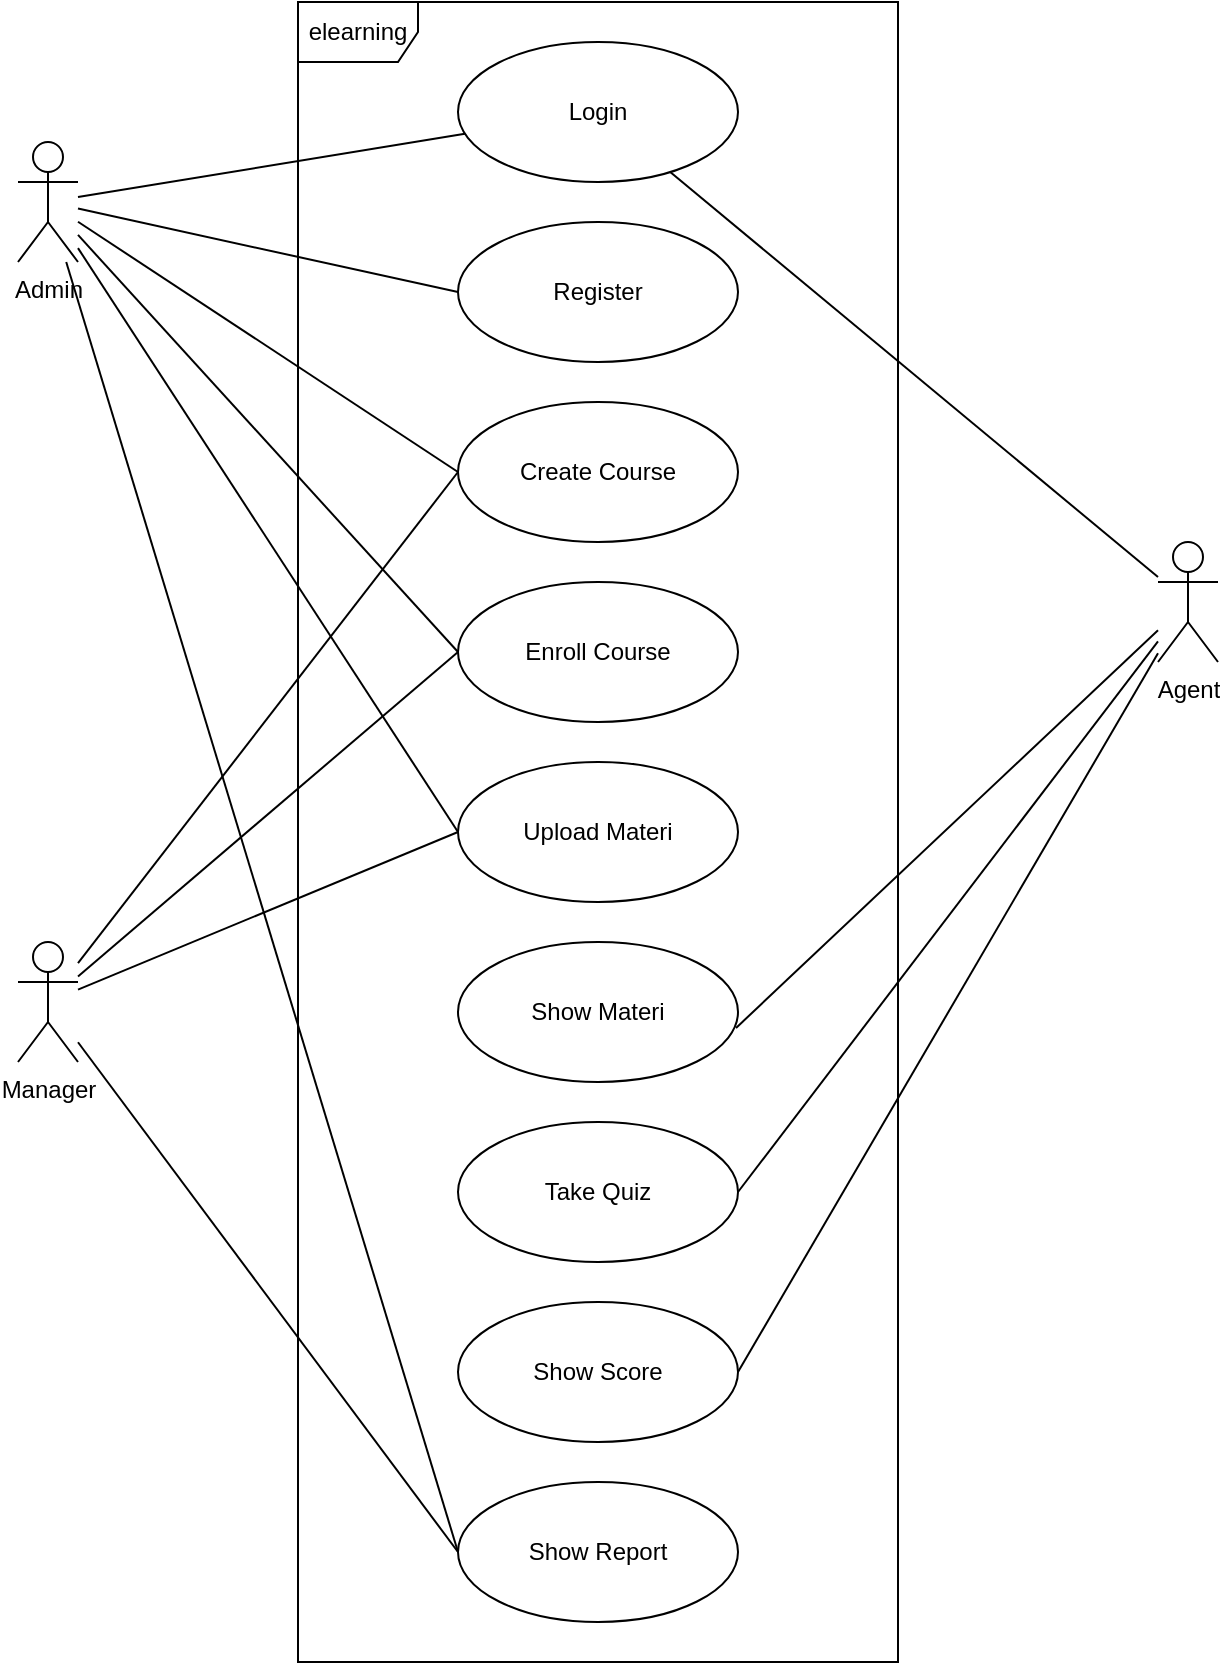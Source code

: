 <mxfile version="14.2.6" type="github">
  <diagram name="Page-1" id="e7e014a7-5840-1c2e-5031-d8a46d1fe8dd">
    <mxGraphModel dx="868" dy="425" grid="1" gridSize="10" guides="1" tooltips="1" connect="1" arrows="1" fold="1" page="1" pageScale="1" pageWidth="1169" pageHeight="826" background="#ffffff" math="0" shadow="0">
      <root>
        <mxCell id="0" />
        <mxCell id="1" parent="0" />
        <mxCell id="BGA0kTI30EkoPx7SGpGE-41" value="elearning" style="shape=umlFrame;whiteSpace=wrap;html=1;" vertex="1" parent="1">
          <mxGeometry x="330" y="140" width="300" height="830" as="geometry" />
        </mxCell>
        <mxCell id="BGA0kTI30EkoPx7SGpGE-48" style="rounded=0;orthogonalLoop=1;jettySize=auto;html=1;endArrow=none;endFill=0;" edge="1" parent="1" source="BGA0kTI30EkoPx7SGpGE-42" target="BGA0kTI30EkoPx7SGpGE-45">
          <mxGeometry relative="1" as="geometry" />
        </mxCell>
        <mxCell id="BGA0kTI30EkoPx7SGpGE-49" style="edgeStyle=none;rounded=0;orthogonalLoop=1;jettySize=auto;html=1;entryX=0;entryY=0.5;entryDx=0;entryDy=0;endArrow=none;endFill=0;" edge="1" parent="1" source="BGA0kTI30EkoPx7SGpGE-42" target="BGA0kTI30EkoPx7SGpGE-46">
          <mxGeometry relative="1" as="geometry" />
        </mxCell>
        <mxCell id="BGA0kTI30EkoPx7SGpGE-54" style="edgeStyle=none;rounded=0;orthogonalLoop=1;jettySize=auto;html=1;entryX=0;entryY=0.5;entryDx=0;entryDy=0;endArrow=none;endFill=0;" edge="1" parent="1" source="BGA0kTI30EkoPx7SGpGE-42" target="BGA0kTI30EkoPx7SGpGE-51">
          <mxGeometry relative="1" as="geometry" />
        </mxCell>
        <mxCell id="BGA0kTI30EkoPx7SGpGE-57" style="edgeStyle=none;rounded=0;orthogonalLoop=1;jettySize=auto;html=1;entryX=0;entryY=0.5;entryDx=0;entryDy=0;endArrow=none;endFill=0;" edge="1" parent="1" source="BGA0kTI30EkoPx7SGpGE-42" target="BGA0kTI30EkoPx7SGpGE-52">
          <mxGeometry relative="1" as="geometry" />
        </mxCell>
        <mxCell id="BGA0kTI30EkoPx7SGpGE-59" style="edgeStyle=none;rounded=0;orthogonalLoop=1;jettySize=auto;html=1;entryX=0;entryY=0.5;entryDx=0;entryDy=0;endArrow=none;endFill=0;" edge="1" parent="1" source="BGA0kTI30EkoPx7SGpGE-42" target="BGA0kTI30EkoPx7SGpGE-58">
          <mxGeometry relative="1" as="geometry" />
        </mxCell>
        <mxCell id="BGA0kTI30EkoPx7SGpGE-69" style="edgeStyle=none;rounded=0;orthogonalLoop=1;jettySize=auto;html=1;entryX=0;entryY=0.5;entryDx=0;entryDy=0;endArrow=none;endFill=0;" edge="1" parent="1" source="BGA0kTI30EkoPx7SGpGE-42" target="BGA0kTI30EkoPx7SGpGE-67">
          <mxGeometry relative="1" as="geometry" />
        </mxCell>
        <mxCell id="BGA0kTI30EkoPx7SGpGE-42" value="Admin" style="shape=umlActor;verticalLabelPosition=bottom;verticalAlign=top;html=1;" vertex="1" parent="1">
          <mxGeometry x="190" y="210" width="30" height="60" as="geometry" />
        </mxCell>
        <mxCell id="BGA0kTI30EkoPx7SGpGE-55" style="edgeStyle=none;rounded=0;orthogonalLoop=1;jettySize=auto;html=1;entryX=0;entryY=0.5;entryDx=0;entryDy=0;endArrow=none;endFill=0;" edge="1" parent="1" source="BGA0kTI30EkoPx7SGpGE-43" target="BGA0kTI30EkoPx7SGpGE-51">
          <mxGeometry relative="1" as="geometry" />
        </mxCell>
        <mxCell id="BGA0kTI30EkoPx7SGpGE-56" style="edgeStyle=none;rounded=0;orthogonalLoop=1;jettySize=auto;html=1;entryX=0;entryY=0.5;entryDx=0;entryDy=0;endArrow=none;endFill=0;" edge="1" parent="1" source="BGA0kTI30EkoPx7SGpGE-43" target="BGA0kTI30EkoPx7SGpGE-52">
          <mxGeometry relative="1" as="geometry" />
        </mxCell>
        <mxCell id="BGA0kTI30EkoPx7SGpGE-60" style="edgeStyle=none;rounded=0;orthogonalLoop=1;jettySize=auto;html=1;entryX=0;entryY=0.5;entryDx=0;entryDy=0;endArrow=none;endFill=0;" edge="1" parent="1" source="BGA0kTI30EkoPx7SGpGE-43" target="BGA0kTI30EkoPx7SGpGE-58">
          <mxGeometry relative="1" as="geometry" />
        </mxCell>
        <mxCell id="BGA0kTI30EkoPx7SGpGE-68" style="edgeStyle=none;rounded=0;orthogonalLoop=1;jettySize=auto;html=1;entryX=0;entryY=0.5;entryDx=0;entryDy=0;endArrow=none;endFill=0;" edge="1" parent="1" source="BGA0kTI30EkoPx7SGpGE-43" target="BGA0kTI30EkoPx7SGpGE-67">
          <mxGeometry relative="1" as="geometry" />
        </mxCell>
        <mxCell id="BGA0kTI30EkoPx7SGpGE-43" value="Manager" style="shape=umlActor;verticalLabelPosition=bottom;verticalAlign=top;html=1;" vertex="1" parent="1">
          <mxGeometry x="190" y="610" width="30" height="60" as="geometry" />
        </mxCell>
        <mxCell id="BGA0kTI30EkoPx7SGpGE-50" style="edgeStyle=none;rounded=0;orthogonalLoop=1;jettySize=auto;html=1;endArrow=none;endFill=0;" edge="1" parent="1" source="BGA0kTI30EkoPx7SGpGE-44" target="BGA0kTI30EkoPx7SGpGE-45">
          <mxGeometry relative="1" as="geometry" />
        </mxCell>
        <mxCell id="BGA0kTI30EkoPx7SGpGE-62" style="edgeStyle=none;rounded=0;orthogonalLoop=1;jettySize=auto;html=1;entryX=0.993;entryY=0.614;entryDx=0;entryDy=0;entryPerimeter=0;endArrow=none;endFill=0;" edge="1" parent="1" source="BGA0kTI30EkoPx7SGpGE-44" target="BGA0kTI30EkoPx7SGpGE-61">
          <mxGeometry relative="1" as="geometry" />
        </mxCell>
        <mxCell id="BGA0kTI30EkoPx7SGpGE-64" style="edgeStyle=none;rounded=0;orthogonalLoop=1;jettySize=auto;html=1;entryX=1;entryY=0.5;entryDx=0;entryDy=0;endArrow=none;endFill=0;" edge="1" parent="1" source="BGA0kTI30EkoPx7SGpGE-44" target="BGA0kTI30EkoPx7SGpGE-63">
          <mxGeometry relative="1" as="geometry" />
        </mxCell>
        <mxCell id="BGA0kTI30EkoPx7SGpGE-66" style="edgeStyle=none;rounded=0;orthogonalLoop=1;jettySize=auto;html=1;entryX=1;entryY=0.5;entryDx=0;entryDy=0;endArrow=none;endFill=0;" edge="1" parent="1" source="BGA0kTI30EkoPx7SGpGE-44" target="BGA0kTI30EkoPx7SGpGE-65">
          <mxGeometry relative="1" as="geometry" />
        </mxCell>
        <mxCell id="BGA0kTI30EkoPx7SGpGE-44" value="Agent" style="shape=umlActor;verticalLabelPosition=bottom;verticalAlign=top;html=1;" vertex="1" parent="1">
          <mxGeometry x="760" y="410" width="30" height="60" as="geometry" />
        </mxCell>
        <mxCell id="BGA0kTI30EkoPx7SGpGE-45" value="Login" style="ellipse;whiteSpace=wrap;html=1;" vertex="1" parent="1">
          <mxGeometry x="410" y="160" width="140" height="70" as="geometry" />
        </mxCell>
        <mxCell id="BGA0kTI30EkoPx7SGpGE-46" value="Register" style="ellipse;whiteSpace=wrap;html=1;" vertex="1" parent="1">
          <mxGeometry x="410" y="250" width="140" height="70" as="geometry" />
        </mxCell>
        <mxCell id="BGA0kTI30EkoPx7SGpGE-51" value="Create Course" style="ellipse;whiteSpace=wrap;html=1;" vertex="1" parent="1">
          <mxGeometry x="410" y="340" width="140" height="70" as="geometry" />
        </mxCell>
        <mxCell id="BGA0kTI30EkoPx7SGpGE-52" value="Enroll Course" style="ellipse;whiteSpace=wrap;html=1;" vertex="1" parent="1">
          <mxGeometry x="410" y="430" width="140" height="70" as="geometry" />
        </mxCell>
        <mxCell id="BGA0kTI30EkoPx7SGpGE-58" value="Upload Materi" style="ellipse;whiteSpace=wrap;html=1;" vertex="1" parent="1">
          <mxGeometry x="410" y="520" width="140" height="70" as="geometry" />
        </mxCell>
        <mxCell id="BGA0kTI30EkoPx7SGpGE-61" value="Show Materi" style="ellipse;whiteSpace=wrap;html=1;" vertex="1" parent="1">
          <mxGeometry x="410" y="610" width="140" height="70" as="geometry" />
        </mxCell>
        <mxCell id="BGA0kTI30EkoPx7SGpGE-63" value="Take Quiz" style="ellipse;whiteSpace=wrap;html=1;" vertex="1" parent="1">
          <mxGeometry x="410" y="700" width="140" height="70" as="geometry" />
        </mxCell>
        <mxCell id="BGA0kTI30EkoPx7SGpGE-65" value="Show Score" style="ellipse;whiteSpace=wrap;html=1;" vertex="1" parent="1">
          <mxGeometry x="410" y="790" width="140" height="70" as="geometry" />
        </mxCell>
        <mxCell id="BGA0kTI30EkoPx7SGpGE-67" value="Show Report" style="ellipse;whiteSpace=wrap;html=1;" vertex="1" parent="1">
          <mxGeometry x="410" y="880" width="140" height="70" as="geometry" />
        </mxCell>
      </root>
    </mxGraphModel>
  </diagram>
</mxfile>
